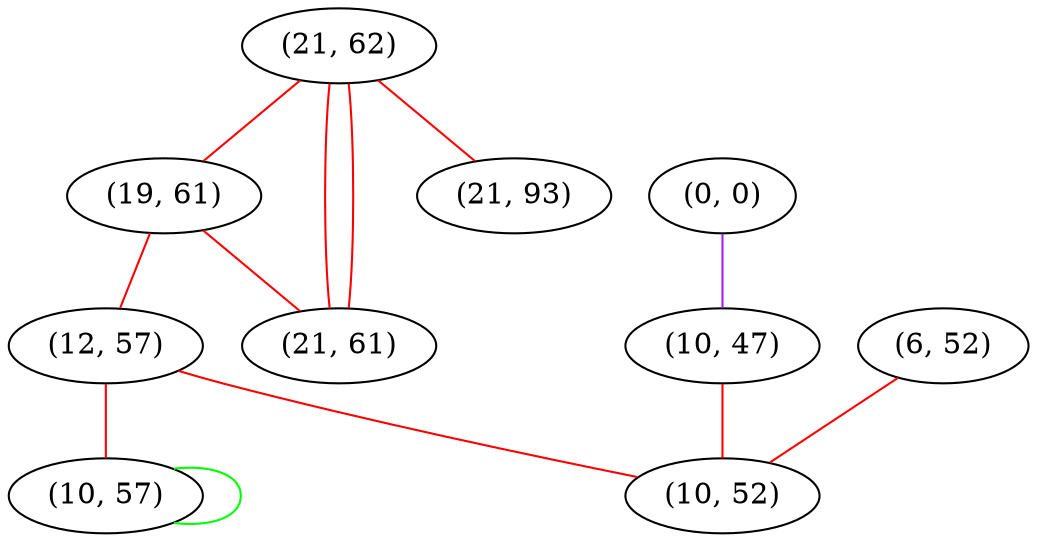 graph "" {
"(21, 62)";
"(0, 0)";
"(19, 61)";
"(12, 57)";
"(21, 61)";
"(10, 57)";
"(21, 93)";
"(10, 47)";
"(6, 52)";
"(10, 52)";
"(21, 62)" -- "(21, 61)"  [color=red, key=0, weight=1];
"(21, 62)" -- "(21, 61)"  [color=red, key=1, weight=1];
"(21, 62)" -- "(21, 93)"  [color=red, key=0, weight=1];
"(21, 62)" -- "(19, 61)"  [color=red, key=0, weight=1];
"(0, 0)" -- "(10, 47)"  [color=purple, key=0, weight=4];
"(19, 61)" -- "(12, 57)"  [color=red, key=0, weight=1];
"(19, 61)" -- "(21, 61)"  [color=red, key=0, weight=1];
"(12, 57)" -- "(10, 52)"  [color=red, key=0, weight=1];
"(12, 57)" -- "(10, 57)"  [color=red, key=0, weight=1];
"(10, 57)" -- "(10, 57)"  [color=green, key=0, weight=2];
"(10, 47)" -- "(10, 52)"  [color=red, key=0, weight=1];
"(6, 52)" -- "(10, 52)"  [color=red, key=0, weight=1];
}
